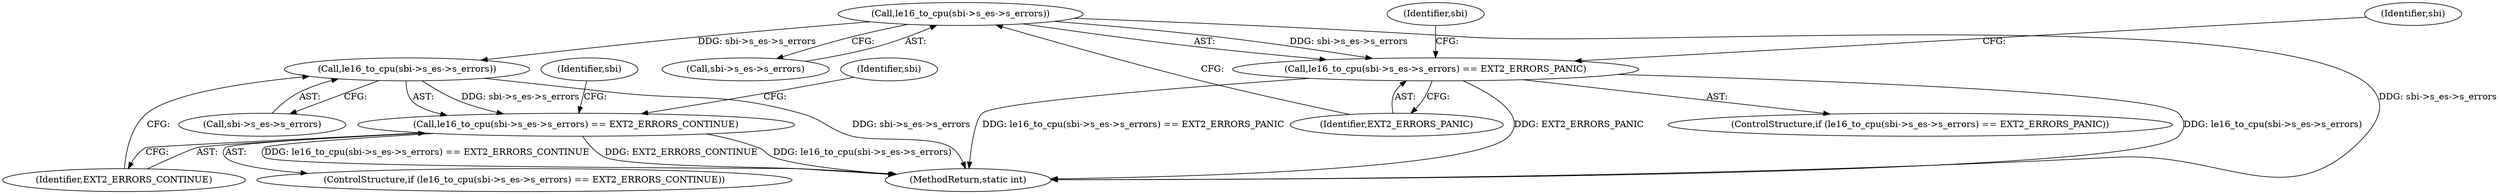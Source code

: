 digraph "0_linux_be0726d33cb8f411945884664924bed3cb8c70ee_0@pointer" {
"1000327" [label="(Call,le16_to_cpu(sbi->s_es->s_errors))"];
"1000326" [label="(Call,le16_to_cpu(sbi->s_es->s_errors) == EXT2_ERRORS_PANIC)"];
"1000342" [label="(Call,le16_to_cpu(sbi->s_es->s_errors))"];
"1000341" [label="(Call,le16_to_cpu(sbi->s_es->s_errors) == EXT2_ERRORS_CONTINUE)"];
"1000325" [label="(ControlStructure,if (le16_to_cpu(sbi->s_es->s_errors) == EXT2_ERRORS_PANIC))"];
"1001382" [label="(MethodReturn,static int)"];
"1000345" [label="(Identifier,sbi)"];
"1000343" [label="(Call,sbi->s_es->s_errors)"];
"1000328" [label="(Call,sbi->s_es->s_errors)"];
"1000342" [label="(Call,le16_to_cpu(sbi->s_es->s_errors))"];
"1000327" [label="(Call,le16_to_cpu(sbi->s_es->s_errors))"];
"1000333" [label="(Identifier,EXT2_ERRORS_PANIC)"];
"1000336" [label="(Identifier,sbi)"];
"1000348" [label="(Identifier,EXT2_ERRORS_CONTINUE)"];
"1000351" [label="(Identifier,sbi)"];
"1000326" [label="(Call,le16_to_cpu(sbi->s_es->s_errors) == EXT2_ERRORS_PANIC)"];
"1000340" [label="(ControlStructure,if (le16_to_cpu(sbi->s_es->s_errors) == EXT2_ERRORS_CONTINUE))"];
"1000357" [label="(Identifier,sbi)"];
"1000341" [label="(Call,le16_to_cpu(sbi->s_es->s_errors) == EXT2_ERRORS_CONTINUE)"];
"1000327" -> "1000326"  [label="AST: "];
"1000327" -> "1000328"  [label="CFG: "];
"1000328" -> "1000327"  [label="AST: "];
"1000333" -> "1000327"  [label="CFG: "];
"1000327" -> "1001382"  [label="DDG: sbi->s_es->s_errors"];
"1000327" -> "1000326"  [label="DDG: sbi->s_es->s_errors"];
"1000327" -> "1000342"  [label="DDG: sbi->s_es->s_errors"];
"1000326" -> "1000325"  [label="AST: "];
"1000326" -> "1000333"  [label="CFG: "];
"1000333" -> "1000326"  [label="AST: "];
"1000336" -> "1000326"  [label="CFG: "];
"1000345" -> "1000326"  [label="CFG: "];
"1000326" -> "1001382"  [label="DDG: le16_to_cpu(sbi->s_es->s_errors) == EXT2_ERRORS_PANIC"];
"1000326" -> "1001382"  [label="DDG: EXT2_ERRORS_PANIC"];
"1000326" -> "1001382"  [label="DDG: le16_to_cpu(sbi->s_es->s_errors)"];
"1000342" -> "1000341"  [label="AST: "];
"1000342" -> "1000343"  [label="CFG: "];
"1000343" -> "1000342"  [label="AST: "];
"1000348" -> "1000342"  [label="CFG: "];
"1000342" -> "1001382"  [label="DDG: sbi->s_es->s_errors"];
"1000342" -> "1000341"  [label="DDG: sbi->s_es->s_errors"];
"1000341" -> "1000340"  [label="AST: "];
"1000341" -> "1000348"  [label="CFG: "];
"1000348" -> "1000341"  [label="AST: "];
"1000351" -> "1000341"  [label="CFG: "];
"1000357" -> "1000341"  [label="CFG: "];
"1000341" -> "1001382"  [label="DDG: EXT2_ERRORS_CONTINUE"];
"1000341" -> "1001382"  [label="DDG: le16_to_cpu(sbi->s_es->s_errors)"];
"1000341" -> "1001382"  [label="DDG: le16_to_cpu(sbi->s_es->s_errors) == EXT2_ERRORS_CONTINUE"];
}

